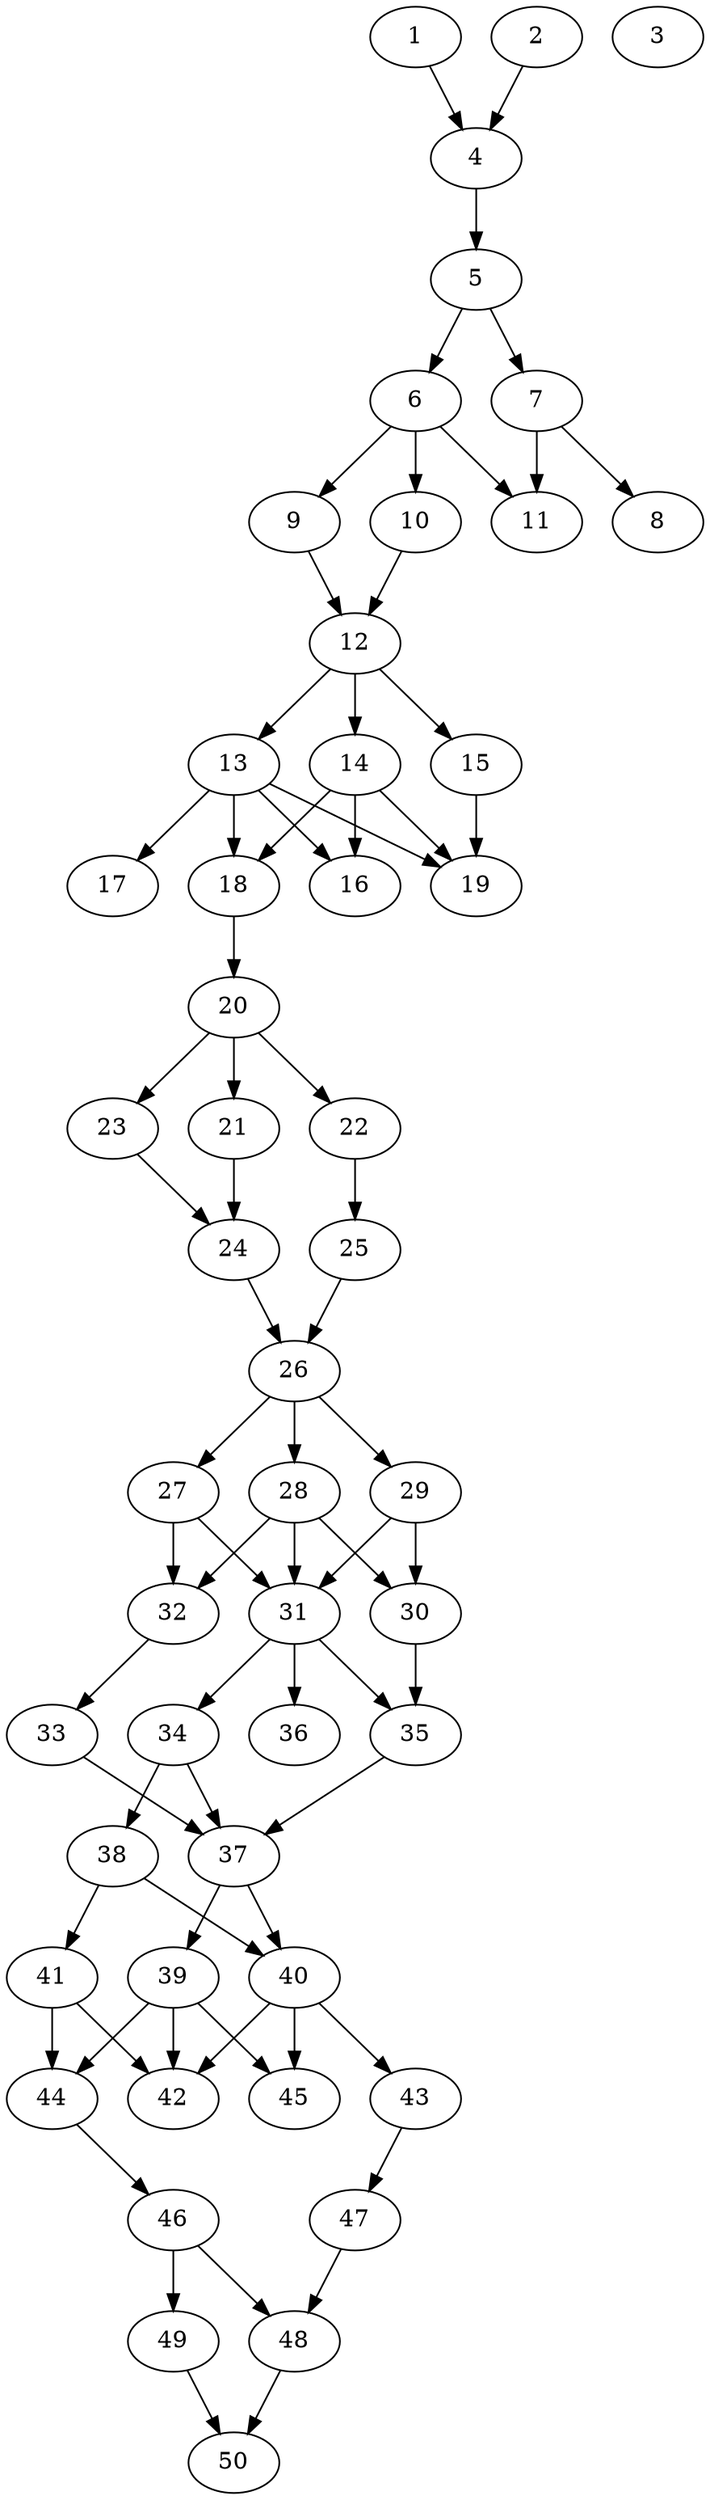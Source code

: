 // DAG automatically generated by daggen at Thu Oct  3 14:07:57 2019
// ./daggen --dot -n 50 --ccr 0.4 --fat 0.3 --regular 0.5 --density 0.7 --mindata 5242880 --maxdata 52428800 
digraph G {
  1 [size="66380800", alpha="0.13", expect_size="26552320"] 
  1 -> 4 [size ="26552320"]
  2 [size="50050560", alpha="0.01", expect_size="20020224"] 
  2 -> 4 [size ="20020224"]
  3 [size="129216000", alpha="0.16", expect_size="51686400"] 
  4 [size="38284800", alpha="0.18", expect_size="15313920"] 
  4 -> 5 [size ="15313920"]
  5 [size="54543360", alpha="0.15", expect_size="21817344"] 
  5 -> 6 [size ="21817344"]
  5 -> 7 [size ="21817344"]
  6 [size="68282880", alpha="0.14", expect_size="27313152"] 
  6 -> 9 [size ="27313152"]
  6 -> 10 [size ="27313152"]
  6 -> 11 [size ="27313152"]
  7 [size="83998720", alpha="0.01", expect_size="33599488"] 
  7 -> 8 [size ="33599488"]
  7 -> 11 [size ="33599488"]
  8 [size="93716480", alpha="0.17", expect_size="37486592"] 
  9 [size="92797440", alpha="0.08", expect_size="37118976"] 
  9 -> 12 [size ="37118976"]
  10 [size="81082880", alpha="0.17", expect_size="32433152"] 
  10 -> 12 [size ="32433152"]
  11 [size="41379840", alpha="0.16", expect_size="16551936"] 
  12 [size="116828160", alpha="0.09", expect_size="46731264"] 
  12 -> 13 [size ="46731264"]
  12 -> 14 [size ="46731264"]
  12 -> 15 [size ="46731264"]
  13 [size="124446720", alpha="0.19", expect_size="49778688"] 
  13 -> 16 [size ="49778688"]
  13 -> 17 [size ="49778688"]
  13 -> 18 [size ="49778688"]
  13 -> 19 [size ="49778688"]
  14 [size="98677760", alpha="0.04", expect_size="39471104"] 
  14 -> 16 [size ="39471104"]
  14 -> 18 [size ="39471104"]
  14 -> 19 [size ="39471104"]
  15 [size="89408000", alpha="0.13", expect_size="35763200"] 
  15 -> 19 [size ="35763200"]
  16 [size="61383680", alpha="0.16", expect_size="24553472"] 
  17 [size="23802880", alpha="0.11", expect_size="9521152"] 
  18 [size="30755840", alpha="0.03", expect_size="12302336"] 
  18 -> 20 [size ="12302336"]
  19 [size="128611840", alpha="0.03", expect_size="51444736"] 
  20 [size="55523840", alpha="0.07", expect_size="22209536"] 
  20 -> 21 [size ="22209536"]
  20 -> 22 [size ="22209536"]
  20 -> 23 [size ="22209536"]
  21 [size="35653120", alpha="0.00", expect_size="14261248"] 
  21 -> 24 [size ="14261248"]
  22 [size="129605120", alpha="0.19", expect_size="51842048"] 
  22 -> 25 [size ="51842048"]
  23 [size="65341440", alpha="0.18", expect_size="26136576"] 
  23 -> 24 [size ="26136576"]
  24 [size="58670080", alpha="0.01", expect_size="23468032"] 
  24 -> 26 [size ="23468032"]
  25 [size="81244160", alpha="0.11", expect_size="32497664"] 
  25 -> 26 [size ="32497664"]
  26 [size="37975040", alpha="0.11", expect_size="15190016"] 
  26 -> 27 [size ="15190016"]
  26 -> 28 [size ="15190016"]
  26 -> 29 [size ="15190016"]
  27 [size="15892480", alpha="0.02", expect_size="6356992"] 
  27 -> 31 [size ="6356992"]
  27 -> 32 [size ="6356992"]
  28 [size="83164160", alpha="0.08", expect_size="33265664"] 
  28 -> 30 [size ="33265664"]
  28 -> 31 [size ="33265664"]
  28 -> 32 [size ="33265664"]
  29 [size="101944320", alpha="0.06", expect_size="40777728"] 
  29 -> 30 [size ="40777728"]
  29 -> 31 [size ="40777728"]
  30 [size="121190400", alpha="0.17", expect_size="48476160"] 
  30 -> 35 [size ="48476160"]
  31 [size="45329920", alpha="0.12", expect_size="18131968"] 
  31 -> 34 [size ="18131968"]
  31 -> 35 [size ="18131968"]
  31 -> 36 [size ="18131968"]
  32 [size="45601280", alpha="0.04", expect_size="18240512"] 
  32 -> 33 [size ="18240512"]
  33 [size="40985600", alpha="0.16", expect_size="16394240"] 
  33 -> 37 [size ="16394240"]
  34 [size="29626880", alpha="0.02", expect_size="11850752"] 
  34 -> 37 [size ="11850752"]
  34 -> 38 [size ="11850752"]
  35 [size="36707840", alpha="0.01", expect_size="14683136"] 
  35 -> 37 [size ="14683136"]
  36 [size="103659520", alpha="0.08", expect_size="41463808"] 
  37 [size="49733120", alpha="0.17", expect_size="19893248"] 
  37 -> 39 [size ="19893248"]
  37 -> 40 [size ="19893248"]
  38 [size="63782400", alpha="0.08", expect_size="25512960"] 
  38 -> 40 [size ="25512960"]
  38 -> 41 [size ="25512960"]
  39 [size="108459520", alpha="0.20", expect_size="43383808"] 
  39 -> 42 [size ="43383808"]
  39 -> 44 [size ="43383808"]
  39 -> 45 [size ="43383808"]
  40 [size="27520000", alpha="0.19", expect_size="11008000"] 
  40 -> 42 [size ="11008000"]
  40 -> 43 [size ="11008000"]
  40 -> 45 [size ="11008000"]
  41 [size="124871680", alpha="0.01", expect_size="49948672"] 
  41 -> 42 [size ="49948672"]
  41 -> 44 [size ="49948672"]
  42 [size="74895360", alpha="0.03", expect_size="29958144"] 
  43 [size="99279360", alpha="0.15", expect_size="39711744"] 
  43 -> 47 [size ="39711744"]
  44 [size="73431040", alpha="0.13", expect_size="29372416"] 
  44 -> 46 [size ="29372416"]
  45 [size="82923520", alpha="0.04", expect_size="33169408"] 
  46 [size="86095360", alpha="0.18", expect_size="34438144"] 
  46 -> 48 [size ="34438144"]
  46 -> 49 [size ="34438144"]
  47 [size="13258240", alpha="0.14", expect_size="5303296"] 
  47 -> 48 [size ="5303296"]
  48 [size="111040000", alpha="0.01", expect_size="44416000"] 
  48 -> 50 [size ="44416000"]
  49 [size="43194880", alpha="0.03", expect_size="17277952"] 
  49 -> 50 [size ="17277952"]
  50 [size="43194880", alpha="0.03", expect_size="17277952"] 
}
